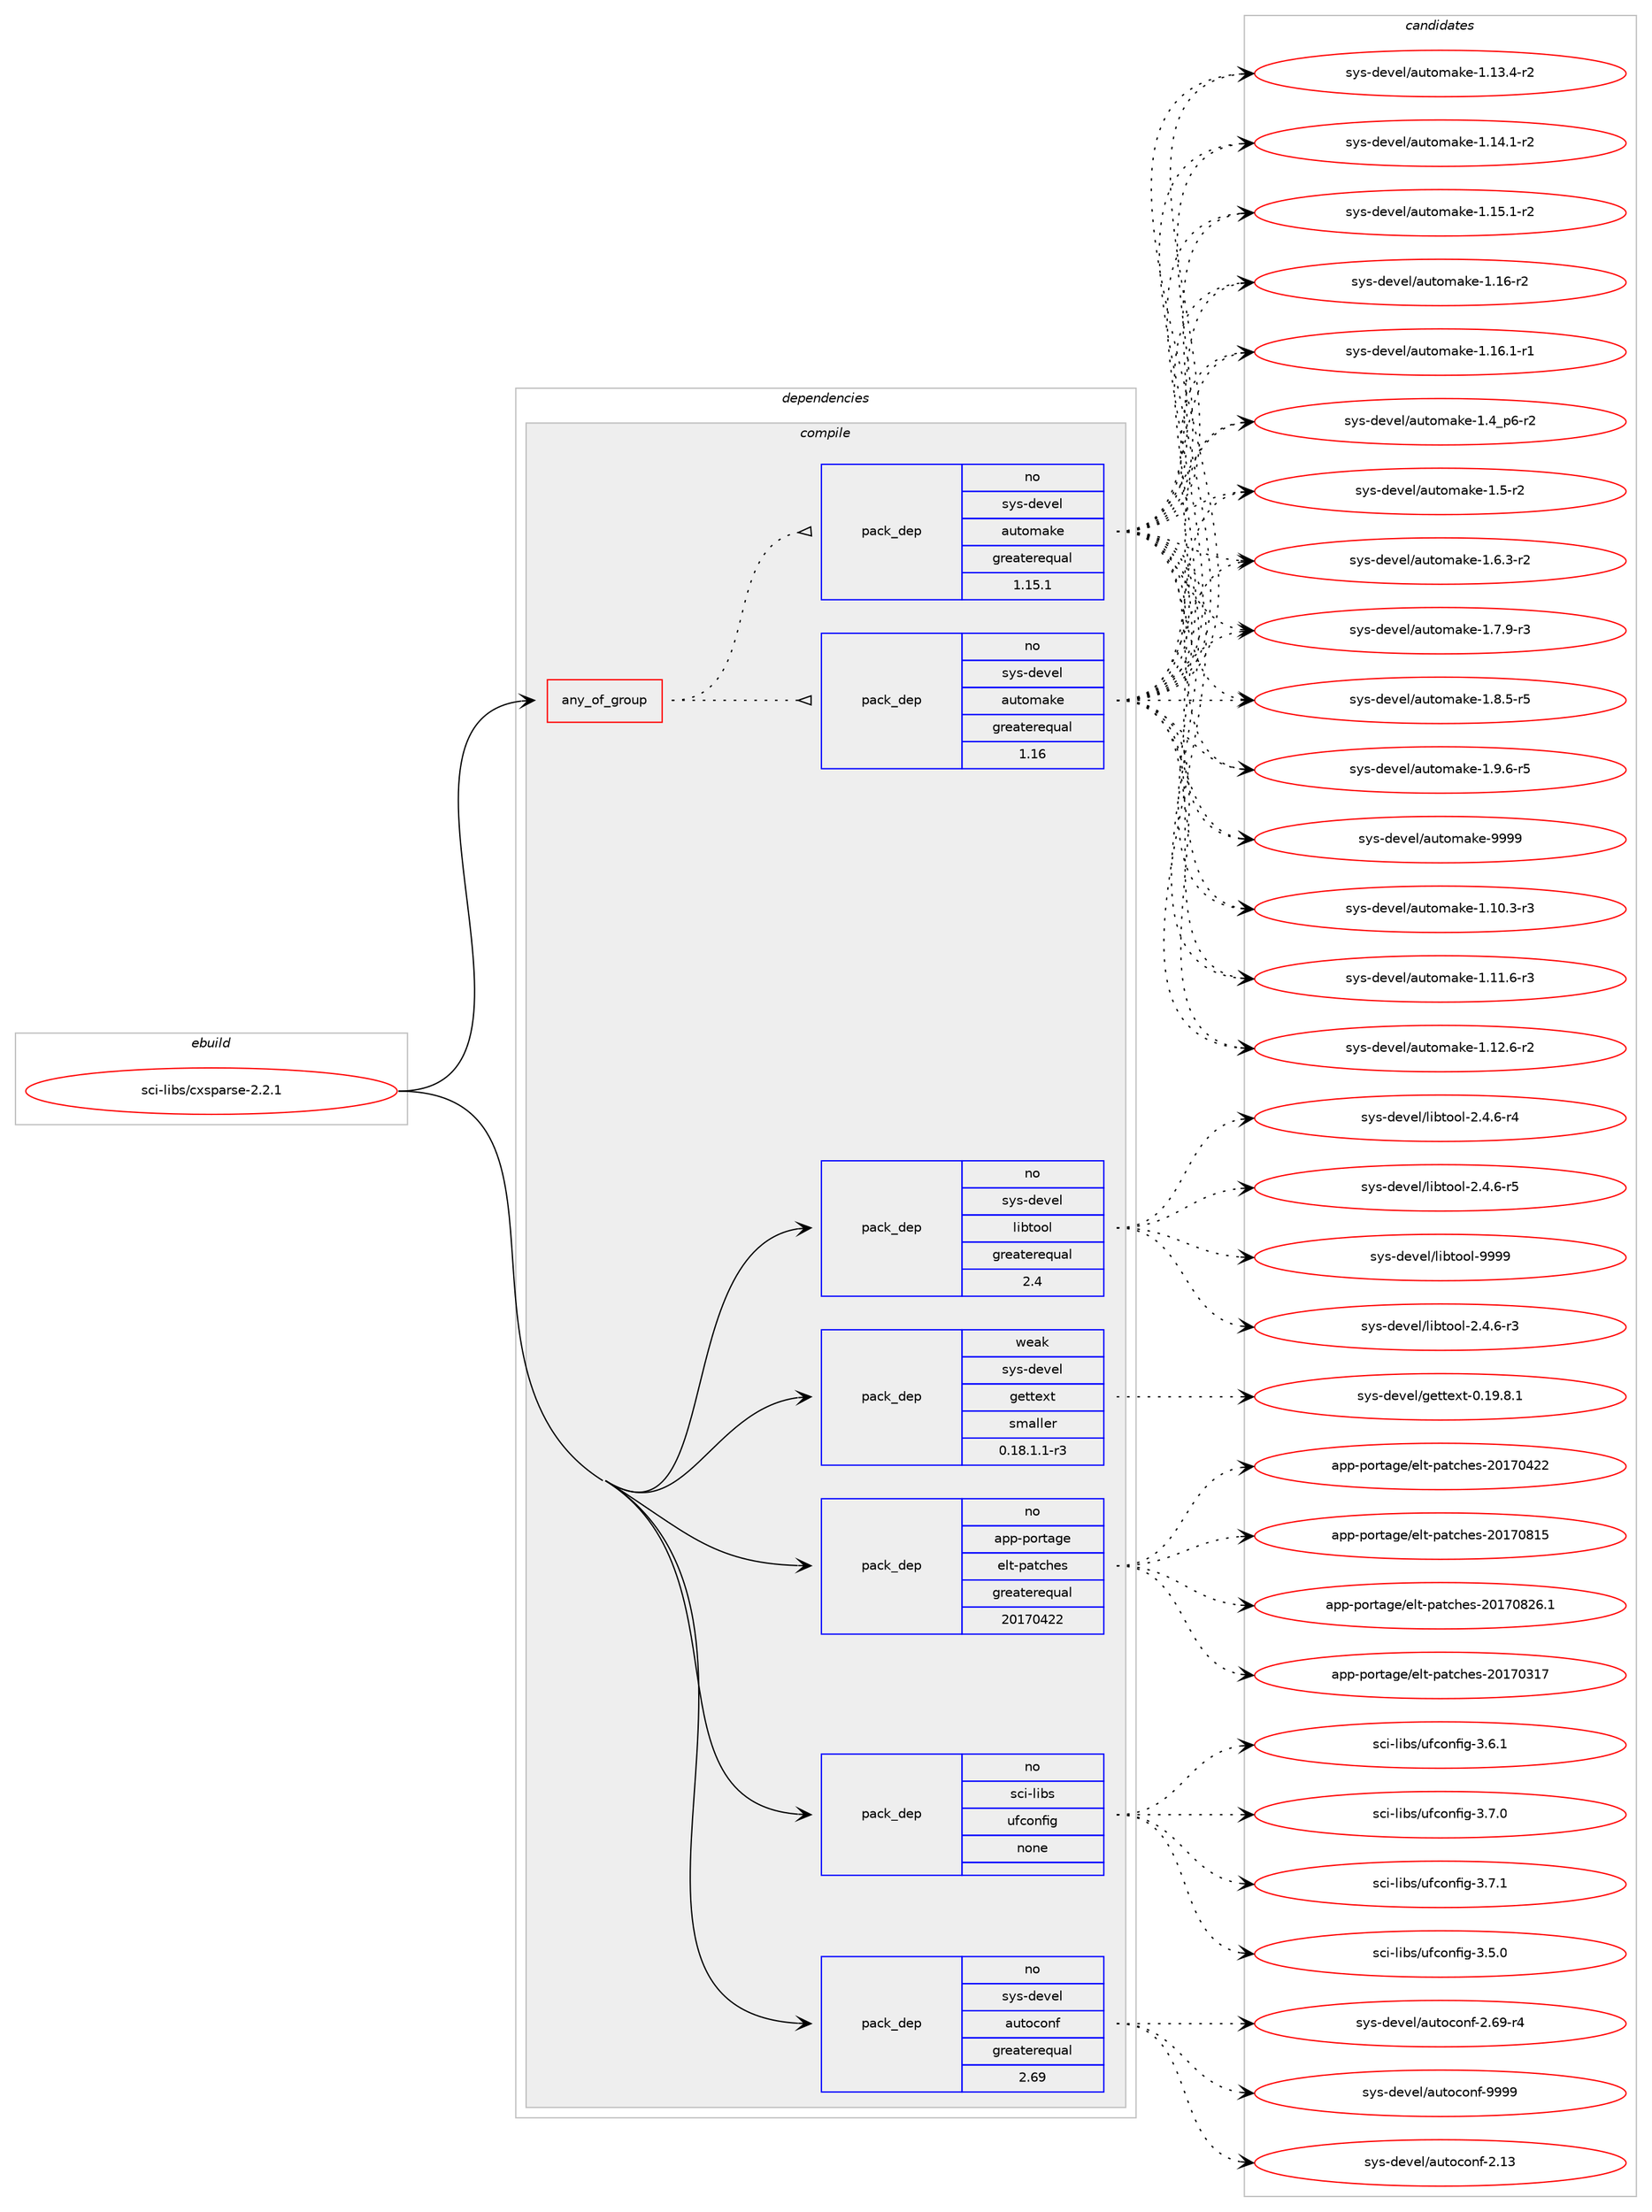 digraph prolog {

# *************
# Graph options
# *************

newrank=true;
concentrate=true;
compound=true;
graph [rankdir=LR,fontname=Helvetica,fontsize=10,ranksep=1.5];#, ranksep=2.5, nodesep=0.2];
edge  [arrowhead=vee];
node  [fontname=Helvetica,fontsize=10];

# **********
# The ebuild
# **********

subgraph cluster_leftcol {
color=gray;
rank=same;
label=<<i>ebuild</i>>;
id [label="sci-libs/cxsparse-2.2.1", color=red, width=4, href="../sci-libs/cxsparse-2.2.1.svg"];
}

# ****************
# The dependencies
# ****************

subgraph cluster_midcol {
color=gray;
label=<<i>dependencies</i>>;
subgraph cluster_compile {
fillcolor="#eeeeee";
style=filled;
label=<<i>compile</i>>;
subgraph any15 {
dependency880 [label=<<TABLE BORDER="0" CELLBORDER="1" CELLSPACING="0" CELLPADDING="4"><TR><TD CELLPADDING="10">any_of_group</TD></TR></TABLE>>, shape=none, color=red];subgraph pack564 {
dependency881 [label=<<TABLE BORDER="0" CELLBORDER="1" CELLSPACING="0" CELLPADDING="4" WIDTH="220"><TR><TD ROWSPAN="6" CELLPADDING="30">pack_dep</TD></TR><TR><TD WIDTH="110">no</TD></TR><TR><TD>sys-devel</TD></TR><TR><TD>automake</TD></TR><TR><TD>greaterequal</TD></TR><TR><TD>1.16</TD></TR></TABLE>>, shape=none, color=blue];
}
dependency880:e -> dependency881:w [weight=20,style="dotted",arrowhead="oinv"];
subgraph pack565 {
dependency882 [label=<<TABLE BORDER="0" CELLBORDER="1" CELLSPACING="0" CELLPADDING="4" WIDTH="220"><TR><TD ROWSPAN="6" CELLPADDING="30">pack_dep</TD></TR><TR><TD WIDTH="110">no</TD></TR><TR><TD>sys-devel</TD></TR><TR><TD>automake</TD></TR><TR><TD>greaterequal</TD></TR><TR><TD>1.15.1</TD></TR></TABLE>>, shape=none, color=blue];
}
dependency880:e -> dependency882:w [weight=20,style="dotted",arrowhead="oinv"];
}
id:e -> dependency880:w [weight=20,style="solid",arrowhead="vee"];
subgraph pack566 {
dependency883 [label=<<TABLE BORDER="0" CELLBORDER="1" CELLSPACING="0" CELLPADDING="4" WIDTH="220"><TR><TD ROWSPAN="6" CELLPADDING="30">pack_dep</TD></TR><TR><TD WIDTH="110">no</TD></TR><TR><TD>app-portage</TD></TR><TR><TD>elt-patches</TD></TR><TR><TD>greaterequal</TD></TR><TR><TD>20170422</TD></TR></TABLE>>, shape=none, color=blue];
}
id:e -> dependency883:w [weight=20,style="solid",arrowhead="vee"];
subgraph pack567 {
dependency884 [label=<<TABLE BORDER="0" CELLBORDER="1" CELLSPACING="0" CELLPADDING="4" WIDTH="220"><TR><TD ROWSPAN="6" CELLPADDING="30">pack_dep</TD></TR><TR><TD WIDTH="110">no</TD></TR><TR><TD>sci-libs</TD></TR><TR><TD>ufconfig</TD></TR><TR><TD>none</TD></TR><TR><TD></TD></TR></TABLE>>, shape=none, color=blue];
}
id:e -> dependency884:w [weight=20,style="solid",arrowhead="vee"];
subgraph pack568 {
dependency885 [label=<<TABLE BORDER="0" CELLBORDER="1" CELLSPACING="0" CELLPADDING="4" WIDTH="220"><TR><TD ROWSPAN="6" CELLPADDING="30">pack_dep</TD></TR><TR><TD WIDTH="110">no</TD></TR><TR><TD>sys-devel</TD></TR><TR><TD>autoconf</TD></TR><TR><TD>greaterequal</TD></TR><TR><TD>2.69</TD></TR></TABLE>>, shape=none, color=blue];
}
id:e -> dependency885:w [weight=20,style="solid",arrowhead="vee"];
subgraph pack569 {
dependency886 [label=<<TABLE BORDER="0" CELLBORDER="1" CELLSPACING="0" CELLPADDING="4" WIDTH="220"><TR><TD ROWSPAN="6" CELLPADDING="30">pack_dep</TD></TR><TR><TD WIDTH="110">no</TD></TR><TR><TD>sys-devel</TD></TR><TR><TD>libtool</TD></TR><TR><TD>greaterequal</TD></TR><TR><TD>2.4</TD></TR></TABLE>>, shape=none, color=blue];
}
id:e -> dependency886:w [weight=20,style="solid",arrowhead="vee"];
subgraph pack570 {
dependency887 [label=<<TABLE BORDER="0" CELLBORDER="1" CELLSPACING="0" CELLPADDING="4" WIDTH="220"><TR><TD ROWSPAN="6" CELLPADDING="30">pack_dep</TD></TR><TR><TD WIDTH="110">weak</TD></TR><TR><TD>sys-devel</TD></TR><TR><TD>gettext</TD></TR><TR><TD>smaller</TD></TR><TR><TD>0.18.1.1-r3</TD></TR></TABLE>>, shape=none, color=blue];
}
id:e -> dependency887:w [weight=20,style="solid",arrowhead="vee"];
}
subgraph cluster_compileandrun {
fillcolor="#eeeeee";
style=filled;
label=<<i>compile and run</i>>;
}
subgraph cluster_run {
fillcolor="#eeeeee";
style=filled;
label=<<i>run</i>>;
}
}

# **************
# The candidates
# **************

subgraph cluster_choices {
rank=same;
color=gray;
label=<<i>candidates</i>>;

subgraph choice564 {
color=black;
nodesep=1;
choice11512111545100101118101108479711711611110997107101454946494846514511451 [label="sys-devel/automake-1.10.3-r3", color=red, width=4,href="../sys-devel/automake-1.10.3-r3.svg"];
choice11512111545100101118101108479711711611110997107101454946494946544511451 [label="sys-devel/automake-1.11.6-r3", color=red, width=4,href="../sys-devel/automake-1.11.6-r3.svg"];
choice11512111545100101118101108479711711611110997107101454946495046544511450 [label="sys-devel/automake-1.12.6-r2", color=red, width=4,href="../sys-devel/automake-1.12.6-r2.svg"];
choice11512111545100101118101108479711711611110997107101454946495146524511450 [label="sys-devel/automake-1.13.4-r2", color=red, width=4,href="../sys-devel/automake-1.13.4-r2.svg"];
choice11512111545100101118101108479711711611110997107101454946495246494511450 [label="sys-devel/automake-1.14.1-r2", color=red, width=4,href="../sys-devel/automake-1.14.1-r2.svg"];
choice11512111545100101118101108479711711611110997107101454946495346494511450 [label="sys-devel/automake-1.15.1-r2", color=red, width=4,href="../sys-devel/automake-1.15.1-r2.svg"];
choice1151211154510010111810110847971171161111099710710145494649544511450 [label="sys-devel/automake-1.16-r2", color=red, width=4,href="../sys-devel/automake-1.16-r2.svg"];
choice11512111545100101118101108479711711611110997107101454946495446494511449 [label="sys-devel/automake-1.16.1-r1", color=red, width=4,href="../sys-devel/automake-1.16.1-r1.svg"];
choice115121115451001011181011084797117116111109971071014549465295112544511450 [label="sys-devel/automake-1.4_p6-r2", color=red, width=4,href="../sys-devel/automake-1.4_p6-r2.svg"];
choice11512111545100101118101108479711711611110997107101454946534511450 [label="sys-devel/automake-1.5-r2", color=red, width=4,href="../sys-devel/automake-1.5-r2.svg"];
choice115121115451001011181011084797117116111109971071014549465446514511450 [label="sys-devel/automake-1.6.3-r2", color=red, width=4,href="../sys-devel/automake-1.6.3-r2.svg"];
choice115121115451001011181011084797117116111109971071014549465546574511451 [label="sys-devel/automake-1.7.9-r3", color=red, width=4,href="../sys-devel/automake-1.7.9-r3.svg"];
choice115121115451001011181011084797117116111109971071014549465646534511453 [label="sys-devel/automake-1.8.5-r5", color=red, width=4,href="../sys-devel/automake-1.8.5-r5.svg"];
choice115121115451001011181011084797117116111109971071014549465746544511453 [label="sys-devel/automake-1.9.6-r5", color=red, width=4,href="../sys-devel/automake-1.9.6-r5.svg"];
choice115121115451001011181011084797117116111109971071014557575757 [label="sys-devel/automake-9999", color=red, width=4,href="../sys-devel/automake-9999.svg"];
dependency881:e -> choice11512111545100101118101108479711711611110997107101454946494846514511451:w [style=dotted,weight="100"];
dependency881:e -> choice11512111545100101118101108479711711611110997107101454946494946544511451:w [style=dotted,weight="100"];
dependency881:e -> choice11512111545100101118101108479711711611110997107101454946495046544511450:w [style=dotted,weight="100"];
dependency881:e -> choice11512111545100101118101108479711711611110997107101454946495146524511450:w [style=dotted,weight="100"];
dependency881:e -> choice11512111545100101118101108479711711611110997107101454946495246494511450:w [style=dotted,weight="100"];
dependency881:e -> choice11512111545100101118101108479711711611110997107101454946495346494511450:w [style=dotted,weight="100"];
dependency881:e -> choice1151211154510010111810110847971171161111099710710145494649544511450:w [style=dotted,weight="100"];
dependency881:e -> choice11512111545100101118101108479711711611110997107101454946495446494511449:w [style=dotted,weight="100"];
dependency881:e -> choice115121115451001011181011084797117116111109971071014549465295112544511450:w [style=dotted,weight="100"];
dependency881:e -> choice11512111545100101118101108479711711611110997107101454946534511450:w [style=dotted,weight="100"];
dependency881:e -> choice115121115451001011181011084797117116111109971071014549465446514511450:w [style=dotted,weight="100"];
dependency881:e -> choice115121115451001011181011084797117116111109971071014549465546574511451:w [style=dotted,weight="100"];
dependency881:e -> choice115121115451001011181011084797117116111109971071014549465646534511453:w [style=dotted,weight="100"];
dependency881:e -> choice115121115451001011181011084797117116111109971071014549465746544511453:w [style=dotted,weight="100"];
dependency881:e -> choice115121115451001011181011084797117116111109971071014557575757:w [style=dotted,weight="100"];
}
subgraph choice565 {
color=black;
nodesep=1;
choice11512111545100101118101108479711711611110997107101454946494846514511451 [label="sys-devel/automake-1.10.3-r3", color=red, width=4,href="../sys-devel/automake-1.10.3-r3.svg"];
choice11512111545100101118101108479711711611110997107101454946494946544511451 [label="sys-devel/automake-1.11.6-r3", color=red, width=4,href="../sys-devel/automake-1.11.6-r3.svg"];
choice11512111545100101118101108479711711611110997107101454946495046544511450 [label="sys-devel/automake-1.12.6-r2", color=red, width=4,href="../sys-devel/automake-1.12.6-r2.svg"];
choice11512111545100101118101108479711711611110997107101454946495146524511450 [label="sys-devel/automake-1.13.4-r2", color=red, width=4,href="../sys-devel/automake-1.13.4-r2.svg"];
choice11512111545100101118101108479711711611110997107101454946495246494511450 [label="sys-devel/automake-1.14.1-r2", color=red, width=4,href="../sys-devel/automake-1.14.1-r2.svg"];
choice11512111545100101118101108479711711611110997107101454946495346494511450 [label="sys-devel/automake-1.15.1-r2", color=red, width=4,href="../sys-devel/automake-1.15.1-r2.svg"];
choice1151211154510010111810110847971171161111099710710145494649544511450 [label="sys-devel/automake-1.16-r2", color=red, width=4,href="../sys-devel/automake-1.16-r2.svg"];
choice11512111545100101118101108479711711611110997107101454946495446494511449 [label="sys-devel/automake-1.16.1-r1", color=red, width=4,href="../sys-devel/automake-1.16.1-r1.svg"];
choice115121115451001011181011084797117116111109971071014549465295112544511450 [label="sys-devel/automake-1.4_p6-r2", color=red, width=4,href="../sys-devel/automake-1.4_p6-r2.svg"];
choice11512111545100101118101108479711711611110997107101454946534511450 [label="sys-devel/automake-1.5-r2", color=red, width=4,href="../sys-devel/automake-1.5-r2.svg"];
choice115121115451001011181011084797117116111109971071014549465446514511450 [label="sys-devel/automake-1.6.3-r2", color=red, width=4,href="../sys-devel/automake-1.6.3-r2.svg"];
choice115121115451001011181011084797117116111109971071014549465546574511451 [label="sys-devel/automake-1.7.9-r3", color=red, width=4,href="../sys-devel/automake-1.7.9-r3.svg"];
choice115121115451001011181011084797117116111109971071014549465646534511453 [label="sys-devel/automake-1.8.5-r5", color=red, width=4,href="../sys-devel/automake-1.8.5-r5.svg"];
choice115121115451001011181011084797117116111109971071014549465746544511453 [label="sys-devel/automake-1.9.6-r5", color=red, width=4,href="../sys-devel/automake-1.9.6-r5.svg"];
choice115121115451001011181011084797117116111109971071014557575757 [label="sys-devel/automake-9999", color=red, width=4,href="../sys-devel/automake-9999.svg"];
dependency882:e -> choice11512111545100101118101108479711711611110997107101454946494846514511451:w [style=dotted,weight="100"];
dependency882:e -> choice11512111545100101118101108479711711611110997107101454946494946544511451:w [style=dotted,weight="100"];
dependency882:e -> choice11512111545100101118101108479711711611110997107101454946495046544511450:w [style=dotted,weight="100"];
dependency882:e -> choice11512111545100101118101108479711711611110997107101454946495146524511450:w [style=dotted,weight="100"];
dependency882:e -> choice11512111545100101118101108479711711611110997107101454946495246494511450:w [style=dotted,weight="100"];
dependency882:e -> choice11512111545100101118101108479711711611110997107101454946495346494511450:w [style=dotted,weight="100"];
dependency882:e -> choice1151211154510010111810110847971171161111099710710145494649544511450:w [style=dotted,weight="100"];
dependency882:e -> choice11512111545100101118101108479711711611110997107101454946495446494511449:w [style=dotted,weight="100"];
dependency882:e -> choice115121115451001011181011084797117116111109971071014549465295112544511450:w [style=dotted,weight="100"];
dependency882:e -> choice11512111545100101118101108479711711611110997107101454946534511450:w [style=dotted,weight="100"];
dependency882:e -> choice115121115451001011181011084797117116111109971071014549465446514511450:w [style=dotted,weight="100"];
dependency882:e -> choice115121115451001011181011084797117116111109971071014549465546574511451:w [style=dotted,weight="100"];
dependency882:e -> choice115121115451001011181011084797117116111109971071014549465646534511453:w [style=dotted,weight="100"];
dependency882:e -> choice115121115451001011181011084797117116111109971071014549465746544511453:w [style=dotted,weight="100"];
dependency882:e -> choice115121115451001011181011084797117116111109971071014557575757:w [style=dotted,weight="100"];
}
subgraph choice566 {
color=black;
nodesep=1;
choice97112112451121111141169710310147101108116451129711699104101115455048495548514955 [label="app-portage/elt-patches-20170317", color=red, width=4,href="../app-portage/elt-patches-20170317.svg"];
choice97112112451121111141169710310147101108116451129711699104101115455048495548525050 [label="app-portage/elt-patches-20170422", color=red, width=4,href="../app-portage/elt-patches-20170422.svg"];
choice97112112451121111141169710310147101108116451129711699104101115455048495548564953 [label="app-portage/elt-patches-20170815", color=red, width=4,href="../app-portage/elt-patches-20170815.svg"];
choice971121124511211111411697103101471011081164511297116991041011154550484955485650544649 [label="app-portage/elt-patches-20170826.1", color=red, width=4,href="../app-portage/elt-patches-20170826.1.svg"];
dependency883:e -> choice97112112451121111141169710310147101108116451129711699104101115455048495548514955:w [style=dotted,weight="100"];
dependency883:e -> choice97112112451121111141169710310147101108116451129711699104101115455048495548525050:w [style=dotted,weight="100"];
dependency883:e -> choice97112112451121111141169710310147101108116451129711699104101115455048495548564953:w [style=dotted,weight="100"];
dependency883:e -> choice971121124511211111411697103101471011081164511297116991041011154550484955485650544649:w [style=dotted,weight="100"];
}
subgraph choice567 {
color=black;
nodesep=1;
choice1159910545108105981154711710299111110102105103455146534648 [label="sci-libs/ufconfig-3.5.0", color=red, width=4,href="../sci-libs/ufconfig-3.5.0.svg"];
choice1159910545108105981154711710299111110102105103455146544649 [label="sci-libs/ufconfig-3.6.1", color=red, width=4,href="../sci-libs/ufconfig-3.6.1.svg"];
choice1159910545108105981154711710299111110102105103455146554648 [label="sci-libs/ufconfig-3.7.0", color=red, width=4,href="../sci-libs/ufconfig-3.7.0.svg"];
choice1159910545108105981154711710299111110102105103455146554649 [label="sci-libs/ufconfig-3.7.1", color=red, width=4,href="../sci-libs/ufconfig-3.7.1.svg"];
dependency884:e -> choice1159910545108105981154711710299111110102105103455146534648:w [style=dotted,weight="100"];
dependency884:e -> choice1159910545108105981154711710299111110102105103455146544649:w [style=dotted,weight="100"];
dependency884:e -> choice1159910545108105981154711710299111110102105103455146554648:w [style=dotted,weight="100"];
dependency884:e -> choice1159910545108105981154711710299111110102105103455146554649:w [style=dotted,weight="100"];
}
subgraph choice568 {
color=black;
nodesep=1;
choice115121115451001011181011084797117116111991111101024550464951 [label="sys-devel/autoconf-2.13", color=red, width=4,href="../sys-devel/autoconf-2.13.svg"];
choice1151211154510010111810110847971171161119911111010245504654574511452 [label="sys-devel/autoconf-2.69-r4", color=red, width=4,href="../sys-devel/autoconf-2.69-r4.svg"];
choice115121115451001011181011084797117116111991111101024557575757 [label="sys-devel/autoconf-9999", color=red, width=4,href="../sys-devel/autoconf-9999.svg"];
dependency885:e -> choice115121115451001011181011084797117116111991111101024550464951:w [style=dotted,weight="100"];
dependency885:e -> choice1151211154510010111810110847971171161119911111010245504654574511452:w [style=dotted,weight="100"];
dependency885:e -> choice115121115451001011181011084797117116111991111101024557575757:w [style=dotted,weight="100"];
}
subgraph choice569 {
color=black;
nodesep=1;
choice1151211154510010111810110847108105981161111111084550465246544511451 [label="sys-devel/libtool-2.4.6-r3", color=red, width=4,href="../sys-devel/libtool-2.4.6-r3.svg"];
choice1151211154510010111810110847108105981161111111084550465246544511452 [label="sys-devel/libtool-2.4.6-r4", color=red, width=4,href="../sys-devel/libtool-2.4.6-r4.svg"];
choice1151211154510010111810110847108105981161111111084550465246544511453 [label="sys-devel/libtool-2.4.6-r5", color=red, width=4,href="../sys-devel/libtool-2.4.6-r5.svg"];
choice1151211154510010111810110847108105981161111111084557575757 [label="sys-devel/libtool-9999", color=red, width=4,href="../sys-devel/libtool-9999.svg"];
dependency886:e -> choice1151211154510010111810110847108105981161111111084550465246544511451:w [style=dotted,weight="100"];
dependency886:e -> choice1151211154510010111810110847108105981161111111084550465246544511452:w [style=dotted,weight="100"];
dependency886:e -> choice1151211154510010111810110847108105981161111111084550465246544511453:w [style=dotted,weight="100"];
dependency886:e -> choice1151211154510010111810110847108105981161111111084557575757:w [style=dotted,weight="100"];
}
subgraph choice570 {
color=black;
nodesep=1;
choice1151211154510010111810110847103101116116101120116454846495746564649 [label="sys-devel/gettext-0.19.8.1", color=red, width=4,href="../sys-devel/gettext-0.19.8.1.svg"];
dependency887:e -> choice1151211154510010111810110847103101116116101120116454846495746564649:w [style=dotted,weight="100"];
}
}

}
